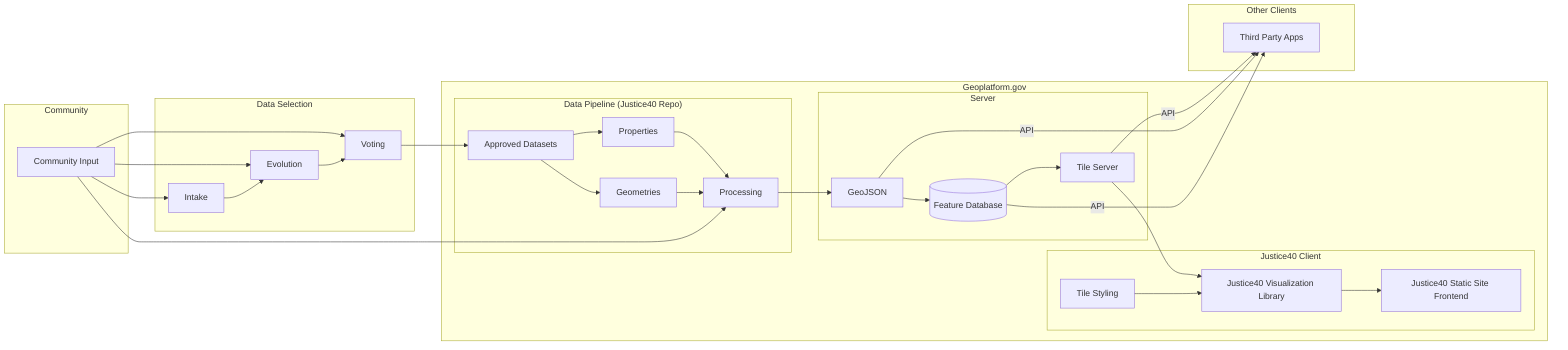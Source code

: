 graph LR
    subgraph c["Community"]
        input["Community Input"]
    end

    subgraph ds["Data Selection"]
        input --> Intake
        input --> Evolution
        input --> Voting
        Intake --> Evolution --> Voting
    end
    
    subgraph s["Geoplatform.gov"]
        subgraph dp["Data Pipeline (Justice40 Repo)"]
            Voting --> a["Approved Datasets"]
            a --> Properties
            a --> Geometries
            Properties --> Processing
            Geometries --> Processing
            input --> Processing
        end
        subgraph Server
            Processing --> GeoJSON
            GeoJSON --> db[("Feature Database")]
            db --> tileserv["Tile Server"]
        end
            subgraph j40["Justice40 Client"]
            tileserv --> vl
            ts["Tile Styling"] --> vl["Justice40 Visualization Library"]
            vl --> fe["Justice40 Static Site Frontend"]
        end
    end

    subgraph oc["Other Clients"]
        tileserv -- API --> 3p["Third Party Apps"]
        GeoJSON -- API --> 3p
        db -- API --> 3p
    end